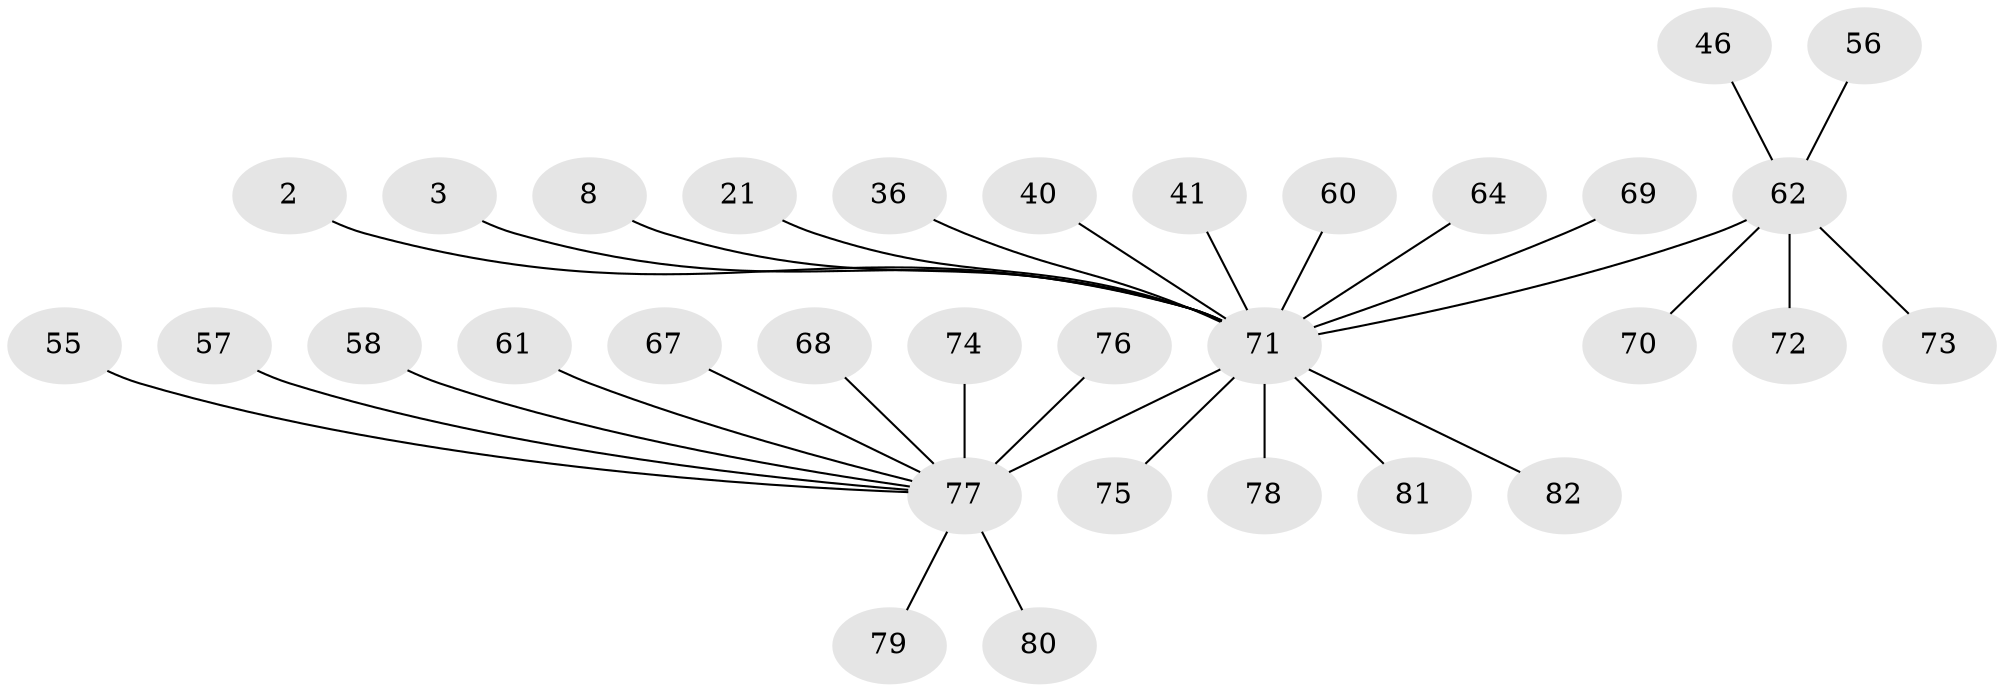 // original degree distribution, {12: 0.012195121951219513, 1: 0.6829268292682927, 10: 0.012195121951219513, 19: 0.012195121951219513, 5: 0.024390243902439025, 2: 0.13414634146341464, 6: 0.012195121951219513, 13: 0.012195121951219513, 3: 0.06097560975609756, 4: 0.024390243902439025, 7: 0.012195121951219513}
// Generated by graph-tools (version 1.1) at 2025/50/03/04/25 21:50:25]
// undirected, 32 vertices, 31 edges
graph export_dot {
graph [start="1"]
  node [color=gray90,style=filled];
  2;
  3;
  8;
  21;
  36;
  40;
  41;
  46;
  55;
  56;
  57;
  58;
  60;
  61 [super="+29"];
  62 [super="+37"];
  64;
  67;
  68 [super="+59"];
  69;
  70;
  71 [super="+6+12+65+30+54"];
  72;
  73;
  74 [super="+44+63"];
  75;
  76;
  77 [super="+47+50+66+51+53"];
  78 [super="+35+38+52"];
  79;
  80;
  81;
  82;
  2 -- 71;
  3 -- 71;
  8 -- 71;
  21 -- 71;
  36 -- 71;
  40 -- 71;
  41 -- 71;
  46 -- 62;
  55 -- 77;
  56 -- 62;
  57 -- 77;
  58 -- 77;
  60 -- 71;
  61 -- 77;
  62 -- 70;
  62 -- 71 [weight=4];
  62 -- 72;
  62 -- 73;
  64 -- 71;
  67 -- 77;
  68 -- 77;
  69 -- 71;
  71 -- 82;
  71 -- 81;
  71 -- 78;
  71 -- 77 [weight=6];
  71 -- 75;
  74 -- 77;
  76 -- 77;
  77 -- 79;
  77 -- 80;
}
